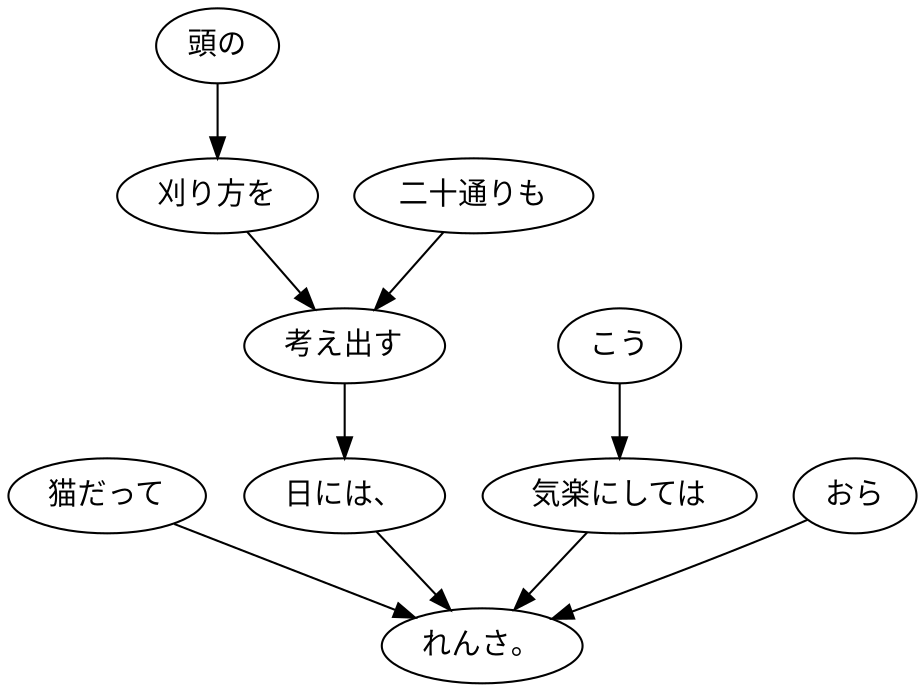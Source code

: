 digraph graph3390 {
	node0 [label="猫だって"];
	node1 [label="頭の"];
	node2 [label="刈り方を"];
	node3 [label="二十通りも"];
	node4 [label="考え出す"];
	node5 [label="日には、"];
	node6 [label="こう"];
	node7 [label="気楽にしては"];
	node8 [label="おら"];
	node9 [label="れんさ。"];
	node0 -> node9;
	node1 -> node2;
	node2 -> node4;
	node3 -> node4;
	node4 -> node5;
	node5 -> node9;
	node6 -> node7;
	node7 -> node9;
	node8 -> node9;
}
